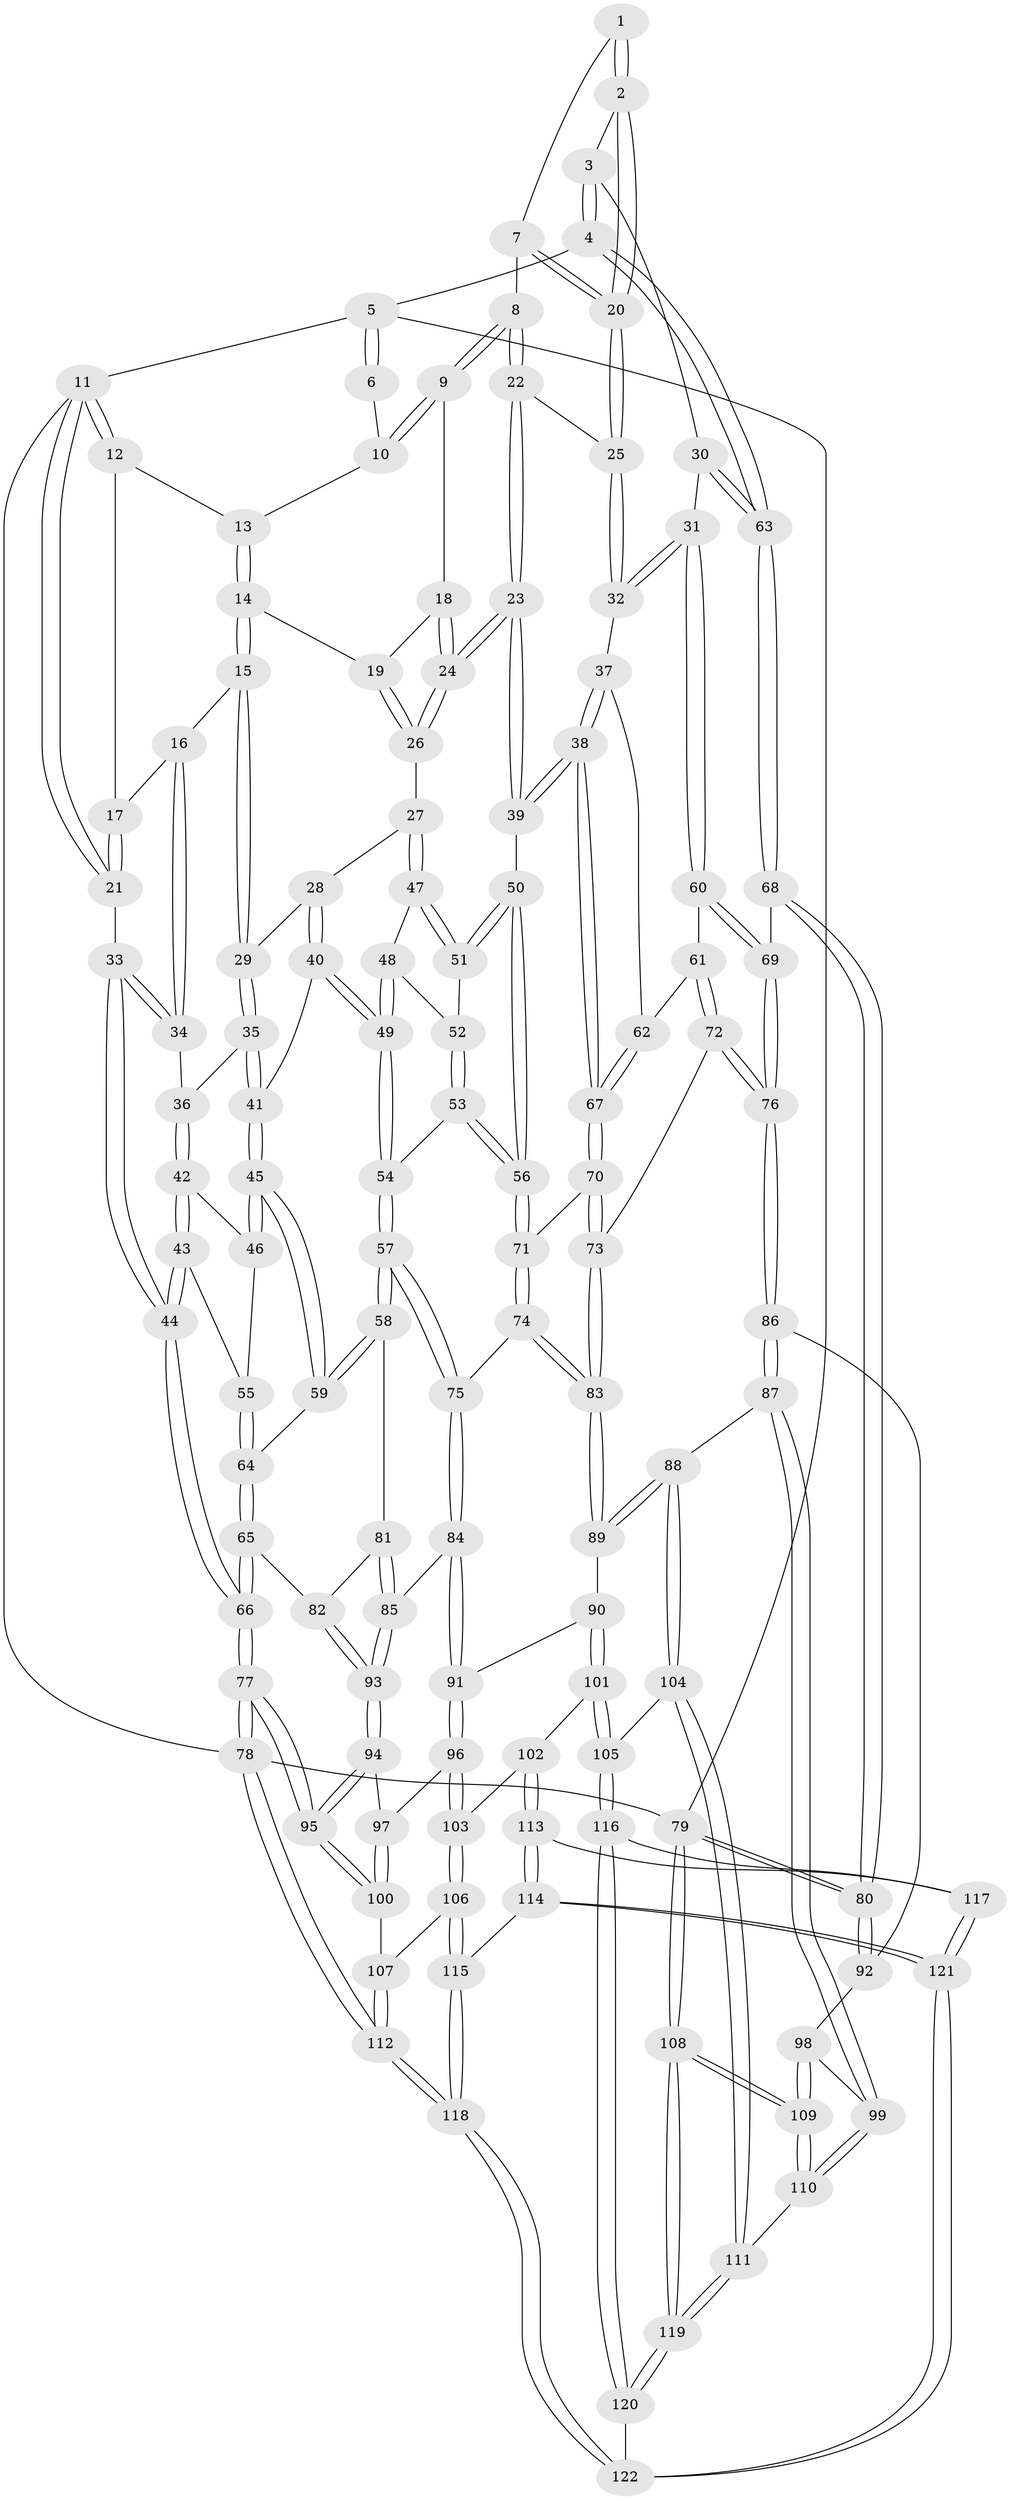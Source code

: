 // coarse degree distribution, {3: 0.07058823529411765, 6: 0.2, 2: 0.011764705882352941, 5: 0.32941176470588235, 4: 0.38823529411764707}
// Generated by graph-tools (version 1.1) at 2025/52/02/27/25 19:52:35]
// undirected, 122 vertices, 302 edges
graph export_dot {
graph [start="1"]
  node [color=gray90,style=filled];
  1 [pos="+0.5416180504396773+0"];
  2 [pos="+0.6893557344656819+0.12496251935985628"];
  3 [pos="+0.7107135581392496+0.1149759951339797"];
  4 [pos="+1+0"];
  5 [pos="+1+0"];
  6 [pos="+0.534146475256551+0"];
  7 [pos="+0.5604444847166257+0.07834876391811316"];
  8 [pos="+0.48065709137620494+0.11574545026599024"];
  9 [pos="+0.4445468129512602+0.09777952083466024"];
  10 [pos="+0.4425138184015721+0"];
  11 [pos="+0+0"];
  12 [pos="+0.23472337527298198+0"];
  13 [pos="+0.2884969520106624+0"];
  14 [pos="+0.2927371752199457+0.11450340604112468"];
  15 [pos="+0.2891023590136218+0.1174959197929923"];
  16 [pos="+0.11721289390895352+0.1317802397645159"];
  17 [pos="+0.12519310781125723+0.06498129027091828"];
  18 [pos="+0.42115077615101576+0.1099526099931209"];
  19 [pos="+0.3350710997895291+0.12819819327788928"];
  20 [pos="+0.6600498888271905+0.15388558357670412"];
  21 [pos="+0+0"];
  22 [pos="+0.5034550819614888+0.17993537732649498"];
  23 [pos="+0.46361103217180977+0.262268975554"];
  24 [pos="+0.43610961990692604+0.2573443319860126"];
  25 [pos="+0.6534886785456099+0.17629013713005434"];
  26 [pos="+0.4033578130420924+0.25841482498769297"];
  27 [pos="+0.3985545433581446+0.261661112530679"];
  28 [pos="+0.3158736845440595+0.2590300667045834"];
  29 [pos="+0.27142220302633285+0.20424774490338593"];
  30 [pos="+0.8886570322602027+0.2834722086126402"];
  31 [pos="+0.7698921801914085+0.325803924450956"];
  32 [pos="+0.6605189885657127+0.26335807840378184"];
  33 [pos="+0+0.09997000999385754"];
  34 [pos="+0.11295115126797285+0.13614406503795093"];
  35 [pos="+0.20309616411002904+0.26012805471466016"];
  36 [pos="+0.12910160371504154+0.22600393738397206"];
  37 [pos="+0.5795695219575042+0.3205792432243814"];
  38 [pos="+0.5438391190158124+0.34085984444984946"];
  39 [pos="+0.5307409366522818+0.3352486282357618"];
  40 [pos="+0.26253393159916805+0.34336045716834934"];
  41 [pos="+0.234645493019121+0.3412545201415007"];
  42 [pos="+0.09521972586957016+0.27101530611178315"];
  43 [pos="+0.03231521112629698+0.32108873347775585"];
  44 [pos="+0+0.33747933062758023"];
  45 [pos="+0.21411074526830587+0.360273439332428"];
  46 [pos="+0.17100635429188724+0.35266453686395577"];
  47 [pos="+0.3701689762331488+0.3256870912277587"];
  48 [pos="+0.3613659862282549+0.3364272515583197"];
  49 [pos="+0.3039113918277057+0.3674556118170206"];
  50 [pos="+0.4528388122160012+0.3746029082557341"];
  51 [pos="+0.43719805316809385+0.37023581526451"];
  52 [pos="+0.38820517955216627+0.373987625918266"];
  53 [pos="+0.38477702670532105+0.4271849494650813"];
  54 [pos="+0.32067460421251764+0.4157847684570858"];
  55 [pos="+0.0878122822549873+0.37357205663171594"];
  56 [pos="+0.4052533269546875+0.4387489463243458"];
  57 [pos="+0.27884273073061827+0.5098939115336637"];
  58 [pos="+0.20042203172744438+0.4854225082468058"];
  59 [pos="+0.18492869301780845+0.46061977035523893"];
  60 [pos="+0.7573979683626406+0.3877241482024491"];
  61 [pos="+0.6904451367913955+0.4191037480963977"];
  62 [pos="+0.6777387407093196+0.4151661350167046"];
  63 [pos="+1+0.24203547389299956"];
  64 [pos="+0.11146500940735736+0.4450584648135362"];
  65 [pos="+0+0.5482544650856374"];
  66 [pos="+0+0.538582281776056"];
  67 [pos="+0.5536057796920494+0.4178933711160843"];
  68 [pos="+1+0.35771981949721354"];
  69 [pos="+0.7973481181087815+0.5392667574230577"];
  70 [pos="+0.5525907063048418+0.452849524881813"];
  71 [pos="+0.4088211943097389+0.4477447491422058"];
  72 [pos="+0.6288856204119305+0.5166148532949295"];
  73 [pos="+0.5682647117007829+0.5226348721487317"];
  74 [pos="+0.40019057222495275+0.543764329830659"];
  75 [pos="+0.31557223204564544+0.5597473000461375"];
  76 [pos="+0.7902885484104668+0.5558339772360439"];
  77 [pos="+0+1"];
  78 [pos="+0+1"];
  79 [pos="+1+1"];
  80 [pos="+1+0.6071460515407706"];
  81 [pos="+0.1945311763106899+0.49462226575219914"];
  82 [pos="+0.04271849794267888+0.5831481420698308"];
  83 [pos="+0.5247750398692288+0.5963698220158435"];
  84 [pos="+0.2938677668175979+0.6225306933874191"];
  85 [pos="+0.16264104904599105+0.623352586487542"];
  86 [pos="+0.8009896162416901+0.6249107859691201"];
  87 [pos="+0.7364760098315989+0.7416597449015022"];
  88 [pos="+0.6246188844536125+0.7355524050704408"];
  89 [pos="+0.5261592530104919+0.6070763475304165"];
  90 [pos="+0.40383802515905326+0.7122998609765079"];
  91 [pos="+0.30298858871284856+0.6610389710716076"];
  92 [pos="+0.9945341331269447+0.6539159930913523"];
  93 [pos="+0.12327072692938014+0.6465352449567866"];
  94 [pos="+0.1252611060668334+0.6742314165075788"];
  95 [pos="+0.02004920271979457+0.8349732522860785"];
  96 [pos="+0.26376514737396245+0.7242840436726282"];
  97 [pos="+0.19917224309975293+0.7307808445793097"];
  98 [pos="+0.9243360754461953+0.7776282469081407"];
  99 [pos="+0.7498092813331564+0.7632465274439124"];
  100 [pos="+0.17005392976632883+0.8222902262639858"];
  101 [pos="+0.4101754919384972+0.8216109843565769"];
  102 [pos="+0.3646464096260909+0.8449107976883661"];
  103 [pos="+0.30177074015902094+0.8372947137561471"];
  104 [pos="+0.5640240360074564+0.8094675952852813"];
  105 [pos="+0.5039614464550768+0.8493018006369346"];
  106 [pos="+0.2516790954983992+0.8657874414735098"];
  107 [pos="+0.2367435162400878+0.8635081273133728"];
  108 [pos="+1+1"];
  109 [pos="+1+1"];
  110 [pos="+0.7586577801063654+0.8033555393802508"];
  111 [pos="+0.6917682776685505+0.9958364525982232"];
  112 [pos="+0+1"];
  113 [pos="+0.36650395363805216+0.9400943567842445"];
  114 [pos="+0.36340146428459996+0.9503675972124755"];
  115 [pos="+0.2562242815104873+0.9679545884244407"];
  116 [pos="+0.5117398181433707+0.9374355374123414"];
  117 [pos="+0.4385898510661788+0.9493714593213549"];
  118 [pos="+0.12709915398785346+1"];
  119 [pos="+0.6737216626388463+1"];
  120 [pos="+0.6113548352083731+1"];
  121 [pos="+0.38055163344395354+1"];
  122 [pos="+0.40038539214564683+1"];
  1 -- 2;
  1 -- 2;
  1 -- 7;
  2 -- 3;
  2 -- 20;
  2 -- 20;
  3 -- 4;
  3 -- 4;
  3 -- 30;
  4 -- 5;
  4 -- 63;
  4 -- 63;
  5 -- 6;
  5 -- 6;
  5 -- 11;
  5 -- 79;
  6 -- 10;
  7 -- 8;
  7 -- 20;
  7 -- 20;
  8 -- 9;
  8 -- 9;
  8 -- 22;
  8 -- 22;
  9 -- 10;
  9 -- 10;
  9 -- 18;
  10 -- 13;
  11 -- 12;
  11 -- 12;
  11 -- 21;
  11 -- 21;
  11 -- 78;
  12 -- 13;
  12 -- 17;
  13 -- 14;
  13 -- 14;
  14 -- 15;
  14 -- 15;
  14 -- 19;
  15 -- 16;
  15 -- 29;
  15 -- 29;
  16 -- 17;
  16 -- 34;
  16 -- 34;
  17 -- 21;
  17 -- 21;
  18 -- 19;
  18 -- 24;
  18 -- 24;
  19 -- 26;
  19 -- 26;
  20 -- 25;
  20 -- 25;
  21 -- 33;
  22 -- 23;
  22 -- 23;
  22 -- 25;
  23 -- 24;
  23 -- 24;
  23 -- 39;
  23 -- 39;
  24 -- 26;
  24 -- 26;
  25 -- 32;
  25 -- 32;
  26 -- 27;
  27 -- 28;
  27 -- 47;
  27 -- 47;
  28 -- 29;
  28 -- 40;
  28 -- 40;
  29 -- 35;
  29 -- 35;
  30 -- 31;
  30 -- 63;
  30 -- 63;
  31 -- 32;
  31 -- 32;
  31 -- 60;
  31 -- 60;
  32 -- 37;
  33 -- 34;
  33 -- 34;
  33 -- 44;
  33 -- 44;
  34 -- 36;
  35 -- 36;
  35 -- 41;
  35 -- 41;
  36 -- 42;
  36 -- 42;
  37 -- 38;
  37 -- 38;
  37 -- 62;
  38 -- 39;
  38 -- 39;
  38 -- 67;
  38 -- 67;
  39 -- 50;
  40 -- 41;
  40 -- 49;
  40 -- 49;
  41 -- 45;
  41 -- 45;
  42 -- 43;
  42 -- 43;
  42 -- 46;
  43 -- 44;
  43 -- 44;
  43 -- 55;
  44 -- 66;
  44 -- 66;
  45 -- 46;
  45 -- 46;
  45 -- 59;
  45 -- 59;
  46 -- 55;
  47 -- 48;
  47 -- 51;
  47 -- 51;
  48 -- 49;
  48 -- 49;
  48 -- 52;
  49 -- 54;
  49 -- 54;
  50 -- 51;
  50 -- 51;
  50 -- 56;
  50 -- 56;
  51 -- 52;
  52 -- 53;
  52 -- 53;
  53 -- 54;
  53 -- 56;
  53 -- 56;
  54 -- 57;
  54 -- 57;
  55 -- 64;
  55 -- 64;
  56 -- 71;
  56 -- 71;
  57 -- 58;
  57 -- 58;
  57 -- 75;
  57 -- 75;
  58 -- 59;
  58 -- 59;
  58 -- 81;
  59 -- 64;
  60 -- 61;
  60 -- 69;
  60 -- 69;
  61 -- 62;
  61 -- 72;
  61 -- 72;
  62 -- 67;
  62 -- 67;
  63 -- 68;
  63 -- 68;
  64 -- 65;
  64 -- 65;
  65 -- 66;
  65 -- 66;
  65 -- 82;
  66 -- 77;
  66 -- 77;
  67 -- 70;
  67 -- 70;
  68 -- 69;
  68 -- 80;
  68 -- 80;
  69 -- 76;
  69 -- 76;
  70 -- 71;
  70 -- 73;
  70 -- 73;
  71 -- 74;
  71 -- 74;
  72 -- 73;
  72 -- 76;
  72 -- 76;
  73 -- 83;
  73 -- 83;
  74 -- 75;
  74 -- 83;
  74 -- 83;
  75 -- 84;
  75 -- 84;
  76 -- 86;
  76 -- 86;
  77 -- 78;
  77 -- 78;
  77 -- 95;
  77 -- 95;
  78 -- 112;
  78 -- 112;
  78 -- 79;
  79 -- 80;
  79 -- 80;
  79 -- 108;
  79 -- 108;
  80 -- 92;
  80 -- 92;
  81 -- 82;
  81 -- 85;
  81 -- 85;
  82 -- 93;
  82 -- 93;
  83 -- 89;
  83 -- 89;
  84 -- 85;
  84 -- 91;
  84 -- 91;
  85 -- 93;
  85 -- 93;
  86 -- 87;
  86 -- 87;
  86 -- 92;
  87 -- 88;
  87 -- 99;
  87 -- 99;
  88 -- 89;
  88 -- 89;
  88 -- 104;
  88 -- 104;
  89 -- 90;
  90 -- 91;
  90 -- 101;
  90 -- 101;
  91 -- 96;
  91 -- 96;
  92 -- 98;
  93 -- 94;
  93 -- 94;
  94 -- 95;
  94 -- 95;
  94 -- 97;
  95 -- 100;
  95 -- 100;
  96 -- 97;
  96 -- 103;
  96 -- 103;
  97 -- 100;
  97 -- 100;
  98 -- 99;
  98 -- 109;
  98 -- 109;
  99 -- 110;
  99 -- 110;
  100 -- 107;
  101 -- 102;
  101 -- 105;
  101 -- 105;
  102 -- 103;
  102 -- 113;
  102 -- 113;
  103 -- 106;
  103 -- 106;
  104 -- 105;
  104 -- 111;
  104 -- 111;
  105 -- 116;
  105 -- 116;
  106 -- 107;
  106 -- 115;
  106 -- 115;
  107 -- 112;
  107 -- 112;
  108 -- 109;
  108 -- 109;
  108 -- 119;
  108 -- 119;
  109 -- 110;
  109 -- 110;
  110 -- 111;
  111 -- 119;
  111 -- 119;
  112 -- 118;
  112 -- 118;
  113 -- 114;
  113 -- 114;
  113 -- 117;
  114 -- 115;
  114 -- 121;
  114 -- 121;
  115 -- 118;
  115 -- 118;
  116 -- 117;
  116 -- 120;
  116 -- 120;
  117 -- 121;
  117 -- 121;
  118 -- 122;
  118 -- 122;
  119 -- 120;
  119 -- 120;
  120 -- 122;
  121 -- 122;
  121 -- 122;
}
